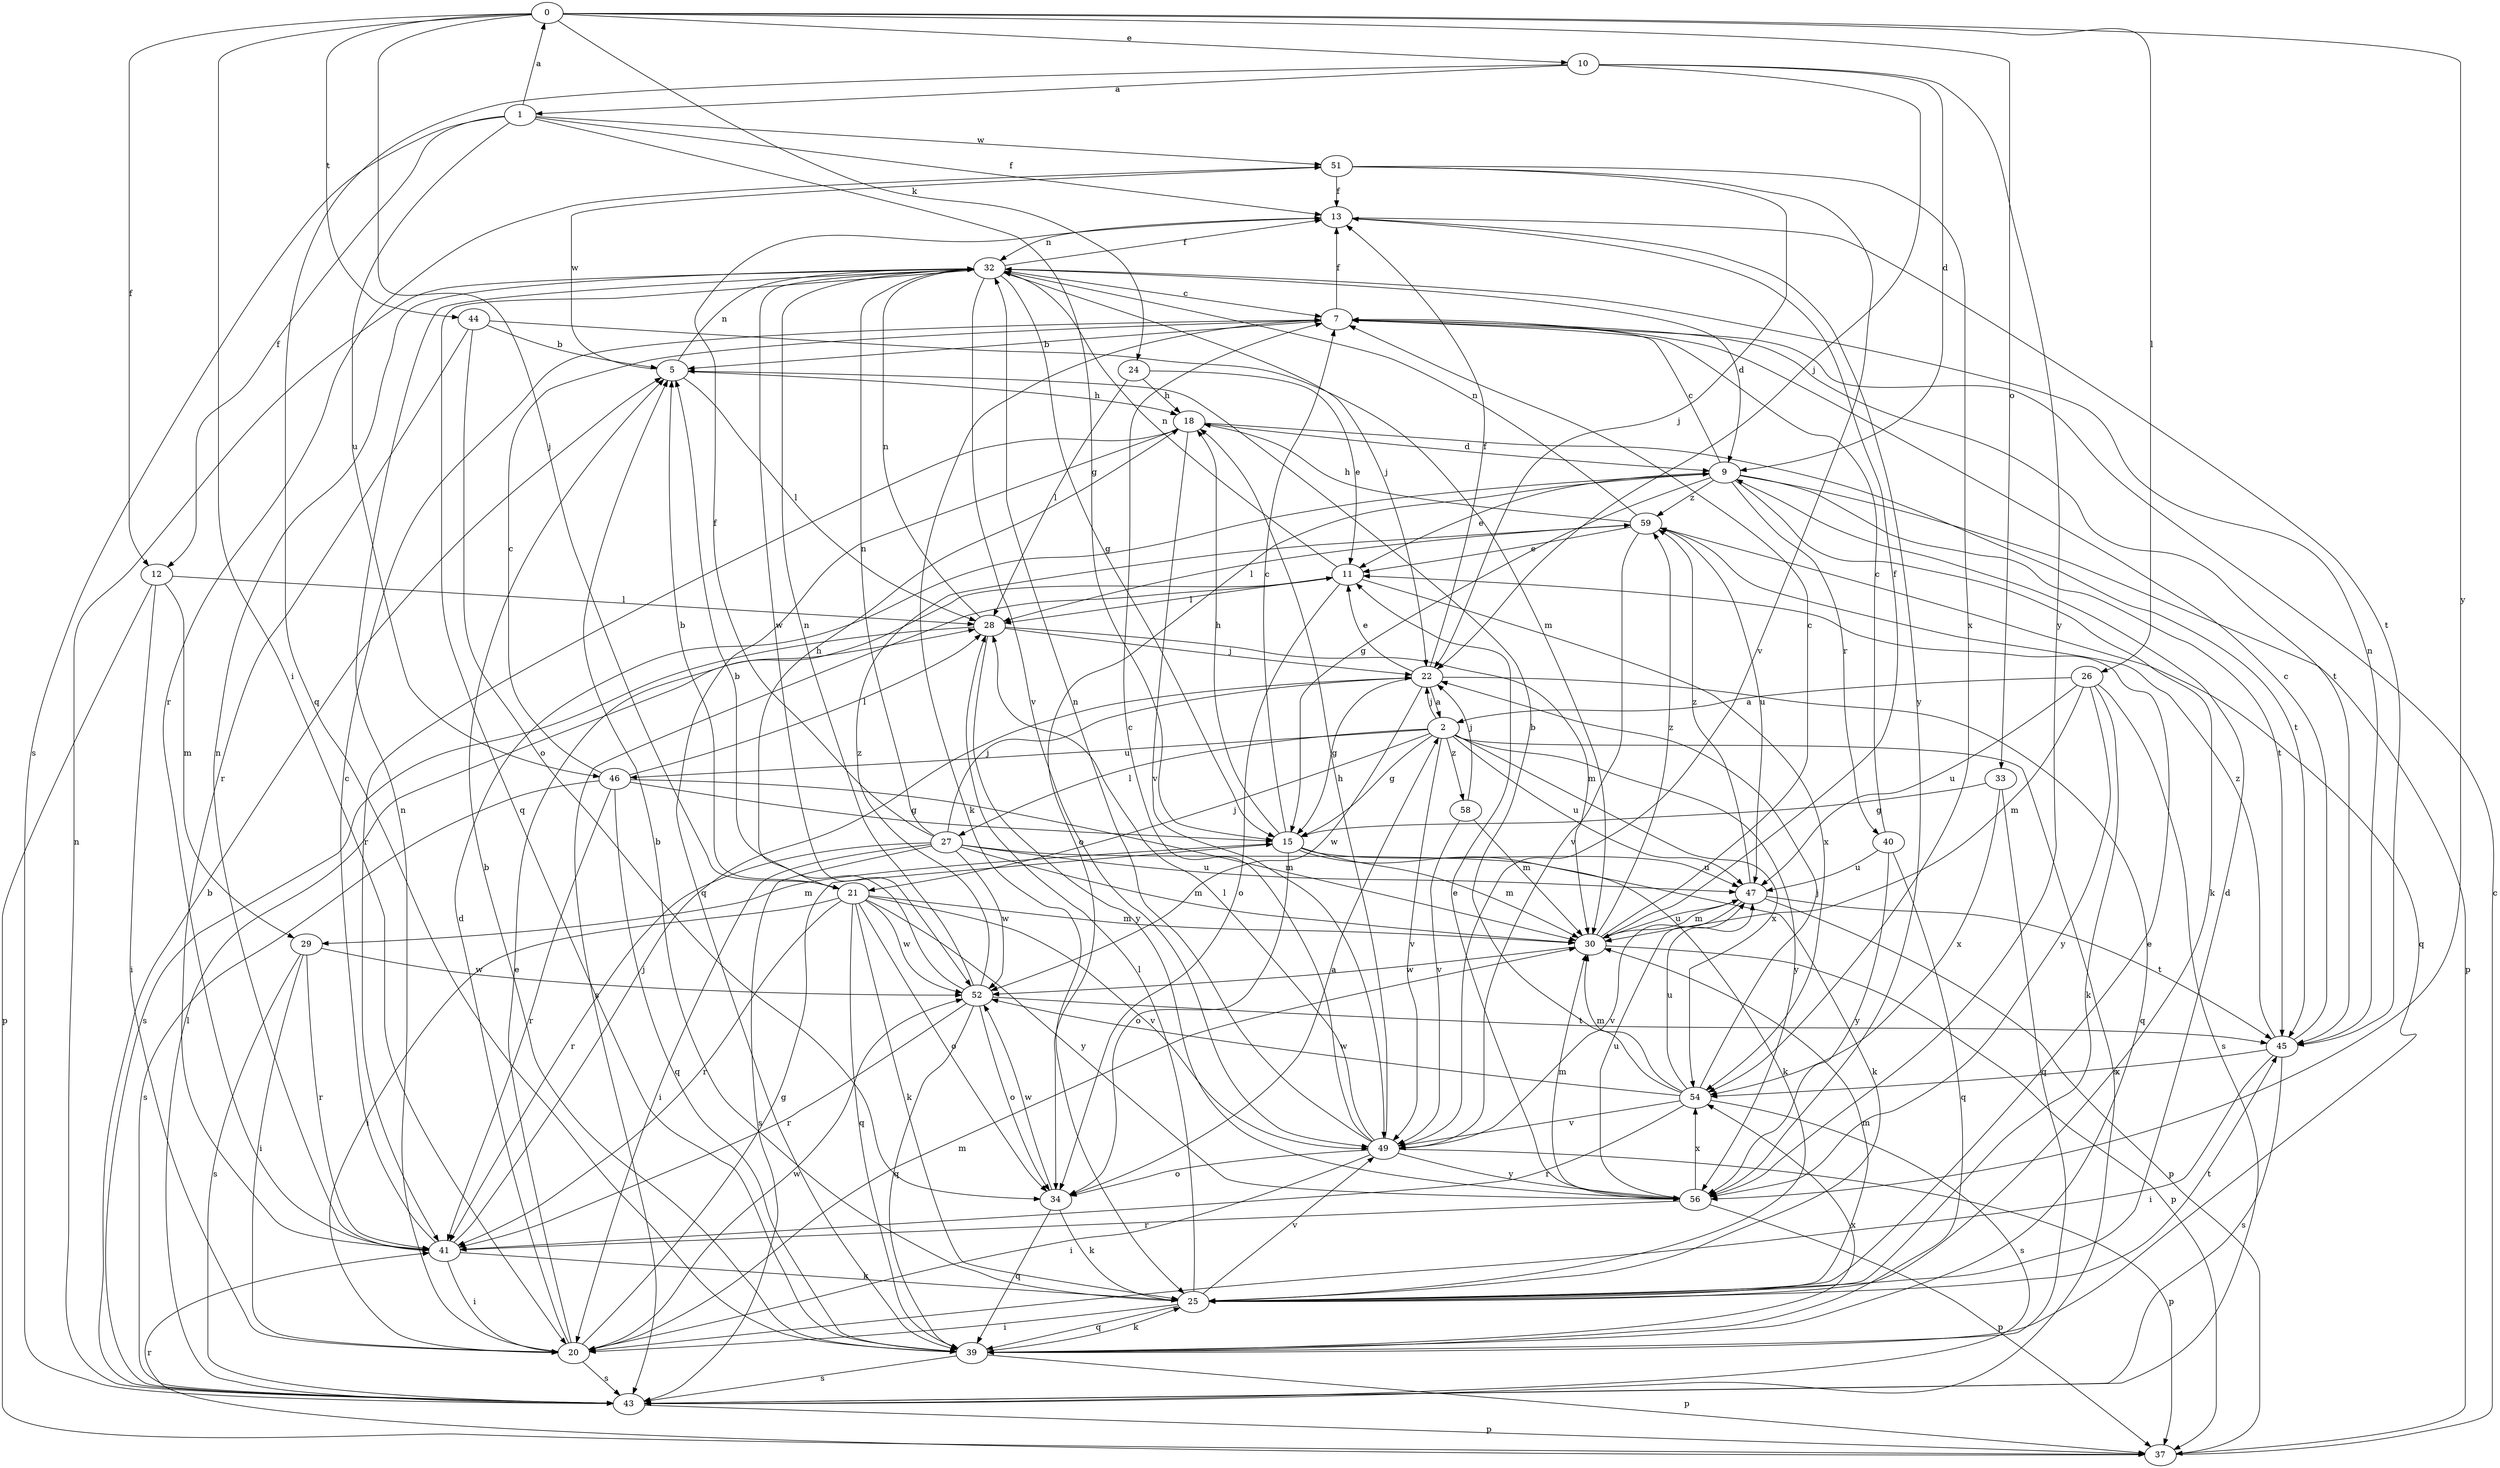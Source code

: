 strict digraph  {
0;
1;
2;
5;
7;
9;
10;
11;
12;
13;
15;
18;
20;
21;
22;
24;
25;
26;
27;
28;
29;
30;
32;
33;
34;
37;
39;
40;
41;
43;
44;
45;
46;
47;
49;
51;
52;
54;
56;
58;
59;
0 -> 10  [label=e];
0 -> 12  [label=f];
0 -> 20  [label=i];
0 -> 21  [label=j];
0 -> 24  [label=k];
0 -> 26  [label=l];
0 -> 33  [label=o];
0 -> 44  [label=t];
0 -> 56  [label=y];
1 -> 0  [label=a];
1 -> 12  [label=f];
1 -> 13  [label=f];
1 -> 15  [label=g];
1 -> 43  [label=s];
1 -> 46  [label=u];
1 -> 51  [label=w];
2 -> 15  [label=g];
2 -> 21  [label=j];
2 -> 22  [label=j];
2 -> 27  [label=l];
2 -> 43  [label=s];
2 -> 46  [label=u];
2 -> 47  [label=u];
2 -> 49  [label=v];
2 -> 54  [label=x];
2 -> 56  [label=y];
2 -> 58  [label=z];
5 -> 18  [label=h];
5 -> 28  [label=l];
5 -> 32  [label=n];
5 -> 51  [label=w];
7 -> 5  [label=b];
7 -> 13  [label=f];
7 -> 25  [label=k];
7 -> 45  [label=t];
9 -> 7  [label=c];
9 -> 11  [label=e];
9 -> 15  [label=g];
9 -> 25  [label=k];
9 -> 34  [label=o];
9 -> 37  [label=p];
9 -> 40  [label=r];
9 -> 45  [label=t];
9 -> 59  [label=z];
10 -> 1  [label=a];
10 -> 9  [label=d];
10 -> 22  [label=j];
10 -> 39  [label=q];
10 -> 56  [label=y];
11 -> 28  [label=l];
11 -> 32  [label=n];
11 -> 34  [label=o];
11 -> 43  [label=s];
11 -> 54  [label=x];
12 -> 20  [label=i];
12 -> 28  [label=l];
12 -> 29  [label=m];
12 -> 37  [label=p];
13 -> 32  [label=n];
13 -> 45  [label=t];
13 -> 56  [label=y];
15 -> 7  [label=c];
15 -> 18  [label=h];
15 -> 25  [label=k];
15 -> 29  [label=m];
15 -> 30  [label=m];
15 -> 34  [label=o];
15 -> 47  [label=u];
18 -> 9  [label=d];
18 -> 39  [label=q];
18 -> 41  [label=r];
18 -> 45  [label=t];
18 -> 49  [label=v];
20 -> 9  [label=d];
20 -> 11  [label=e];
20 -> 15  [label=g];
20 -> 30  [label=m];
20 -> 32  [label=n];
20 -> 43  [label=s];
20 -> 52  [label=w];
21 -> 5  [label=b];
21 -> 18  [label=h];
21 -> 20  [label=i];
21 -> 25  [label=k];
21 -> 30  [label=m];
21 -> 34  [label=o];
21 -> 39  [label=q];
21 -> 41  [label=r];
21 -> 49  [label=v];
21 -> 52  [label=w];
21 -> 56  [label=y];
22 -> 2  [label=a];
22 -> 11  [label=e];
22 -> 13  [label=f];
22 -> 15  [label=g];
22 -> 39  [label=q];
22 -> 52  [label=w];
24 -> 11  [label=e];
24 -> 18  [label=h];
24 -> 28  [label=l];
25 -> 5  [label=b];
25 -> 9  [label=d];
25 -> 11  [label=e];
25 -> 20  [label=i];
25 -> 28  [label=l];
25 -> 30  [label=m];
25 -> 39  [label=q];
25 -> 45  [label=t];
25 -> 49  [label=v];
26 -> 2  [label=a];
26 -> 25  [label=k];
26 -> 30  [label=m];
26 -> 43  [label=s];
26 -> 47  [label=u];
26 -> 56  [label=y];
27 -> 13  [label=f];
27 -> 20  [label=i];
27 -> 22  [label=j];
27 -> 25  [label=k];
27 -> 30  [label=m];
27 -> 32  [label=n];
27 -> 41  [label=r];
27 -> 43  [label=s];
27 -> 47  [label=u];
27 -> 52  [label=w];
28 -> 22  [label=j];
28 -> 30  [label=m];
28 -> 32  [label=n];
28 -> 43  [label=s];
28 -> 56  [label=y];
29 -> 20  [label=i];
29 -> 41  [label=r];
29 -> 43  [label=s];
29 -> 52  [label=w];
30 -> 7  [label=c];
30 -> 13  [label=f];
30 -> 37  [label=p];
30 -> 47  [label=u];
30 -> 52  [label=w];
30 -> 59  [label=z];
32 -> 7  [label=c];
32 -> 9  [label=d];
32 -> 13  [label=f];
32 -> 15  [label=g];
32 -> 22  [label=j];
32 -> 39  [label=q];
32 -> 49  [label=v];
32 -> 52  [label=w];
33 -> 15  [label=g];
33 -> 39  [label=q];
33 -> 54  [label=x];
34 -> 2  [label=a];
34 -> 25  [label=k];
34 -> 39  [label=q];
34 -> 52  [label=w];
37 -> 7  [label=c];
37 -> 41  [label=r];
39 -> 5  [label=b];
39 -> 25  [label=k];
39 -> 37  [label=p];
39 -> 43  [label=s];
39 -> 54  [label=x];
40 -> 7  [label=c];
40 -> 39  [label=q];
40 -> 47  [label=u];
40 -> 56  [label=y];
41 -> 7  [label=c];
41 -> 20  [label=i];
41 -> 22  [label=j];
41 -> 25  [label=k];
41 -> 32  [label=n];
43 -> 5  [label=b];
43 -> 28  [label=l];
43 -> 32  [label=n];
43 -> 37  [label=p];
44 -> 5  [label=b];
44 -> 30  [label=m];
44 -> 34  [label=o];
44 -> 41  [label=r];
45 -> 7  [label=c];
45 -> 20  [label=i];
45 -> 32  [label=n];
45 -> 43  [label=s];
45 -> 54  [label=x];
45 -> 59  [label=z];
46 -> 7  [label=c];
46 -> 15  [label=g];
46 -> 28  [label=l];
46 -> 30  [label=m];
46 -> 39  [label=q];
46 -> 41  [label=r];
46 -> 43  [label=s];
47 -> 30  [label=m];
47 -> 37  [label=p];
47 -> 45  [label=t];
47 -> 49  [label=v];
47 -> 59  [label=z];
49 -> 7  [label=c];
49 -> 18  [label=h];
49 -> 20  [label=i];
49 -> 28  [label=l];
49 -> 32  [label=n];
49 -> 34  [label=o];
49 -> 37  [label=p];
49 -> 56  [label=y];
51 -> 13  [label=f];
51 -> 22  [label=j];
51 -> 41  [label=r];
51 -> 49  [label=v];
51 -> 54  [label=x];
52 -> 5  [label=b];
52 -> 32  [label=n];
52 -> 34  [label=o];
52 -> 39  [label=q];
52 -> 41  [label=r];
52 -> 45  [label=t];
52 -> 59  [label=z];
54 -> 5  [label=b];
54 -> 22  [label=j];
54 -> 30  [label=m];
54 -> 41  [label=r];
54 -> 43  [label=s];
54 -> 47  [label=u];
54 -> 49  [label=v];
54 -> 52  [label=w];
56 -> 11  [label=e];
56 -> 30  [label=m];
56 -> 37  [label=p];
56 -> 41  [label=r];
56 -> 47  [label=u];
56 -> 54  [label=x];
58 -> 22  [label=j];
58 -> 30  [label=m];
58 -> 49  [label=v];
59 -> 11  [label=e];
59 -> 18  [label=h];
59 -> 28  [label=l];
59 -> 32  [label=n];
59 -> 39  [label=q];
59 -> 47  [label=u];
59 -> 49  [label=v];
}

